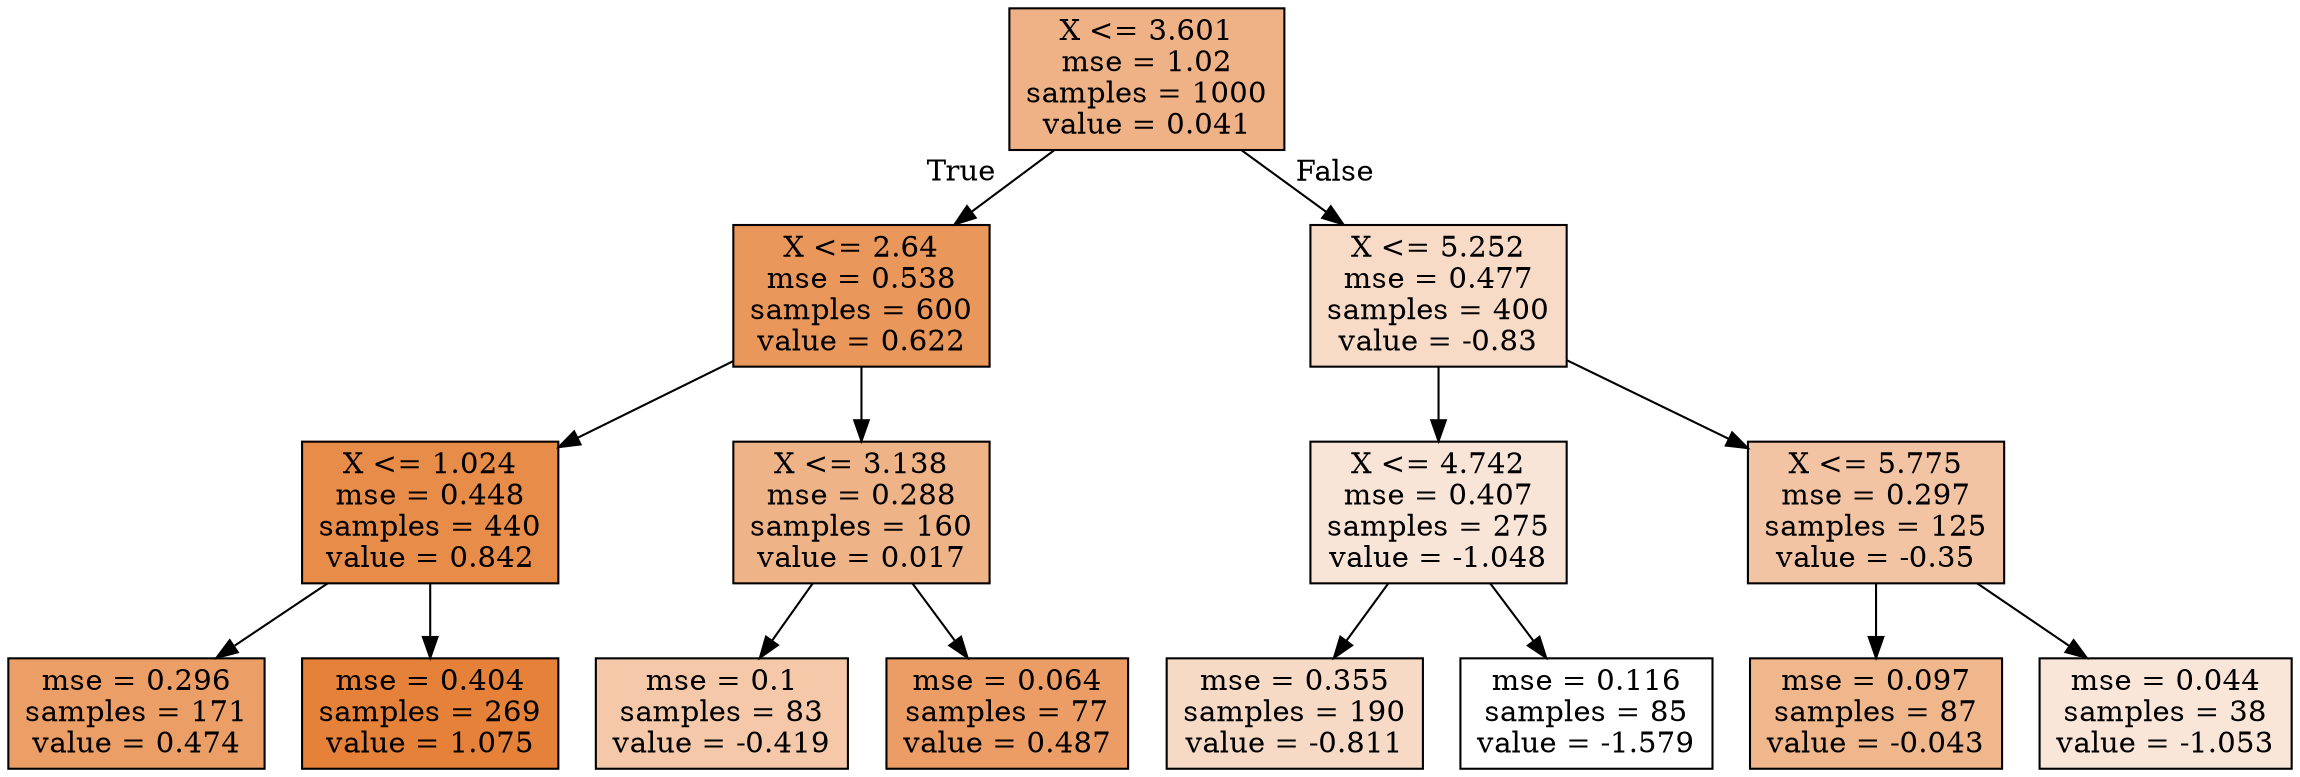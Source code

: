 digraph Tree {
node [shape=box, style="filled", color="black"] ;
0 [label="X <= 3.601\nmse = 1.02\nsamples = 1000\nvalue = 0.041", fillcolor="#e581399c"] ;
1 [label="X <= 2.64\nmse = 0.538\nsamples = 600\nvalue = 0.622", fillcolor="#e58139d3"] ;
0 -> 1 [labeldistance=2.5, labelangle=45, headlabel="True"] ;
2 [label="X <= 1.024\nmse = 0.448\nsamples = 440\nvalue = 0.842", fillcolor="#e58139e9"] ;
1 -> 2 ;
3 [label="mse = 0.296\nsamples = 171\nvalue = 0.474", fillcolor="#e58139c5"] ;
2 -> 3 ;
4 [label="mse = 0.404\nsamples = 269\nvalue = 1.075", fillcolor="#e58139ff"] ;
2 -> 4 ;
5 [label="X <= 3.138\nmse = 0.288\nsamples = 160\nvalue = 0.017", fillcolor="#e5813999"] ;
1 -> 5 ;
6 [label="mse = 0.1\nsamples = 83\nvalue = -0.419", fillcolor="#e581396f"] ;
5 -> 6 ;
7 [label="mse = 0.064\nsamples = 77\nvalue = 0.487", fillcolor="#e58139c6"] ;
5 -> 7 ;
8 [label="X <= 5.252\nmse = 0.477\nsamples = 400\nvalue = -0.83", fillcolor="#e5813948"] ;
0 -> 8 [labeldistance=2.5, labelangle=-45, headlabel="False"] ;
9 [label="X <= 4.742\nmse = 0.407\nsamples = 275\nvalue = -1.048", fillcolor="#e5813933"] ;
8 -> 9 ;
10 [label="mse = 0.355\nsamples = 190\nvalue = -0.811", fillcolor="#e581394a"] ;
9 -> 10 ;
11 [label="mse = 0.116\nsamples = 85\nvalue = -1.579", fillcolor="#e5813900"] ;
9 -> 11 ;
12 [label="X <= 5.775\nmse = 0.297\nsamples = 125\nvalue = -0.35", fillcolor="#e5813976"] ;
8 -> 12 ;
13 [label="mse = 0.097\nsamples = 87\nvalue = -0.043", fillcolor="#e5813994"] ;
12 -> 13 ;
14 [label="mse = 0.044\nsamples = 38\nvalue = -1.053", fillcolor="#e5813932"] ;
12 -> 14 ;
}